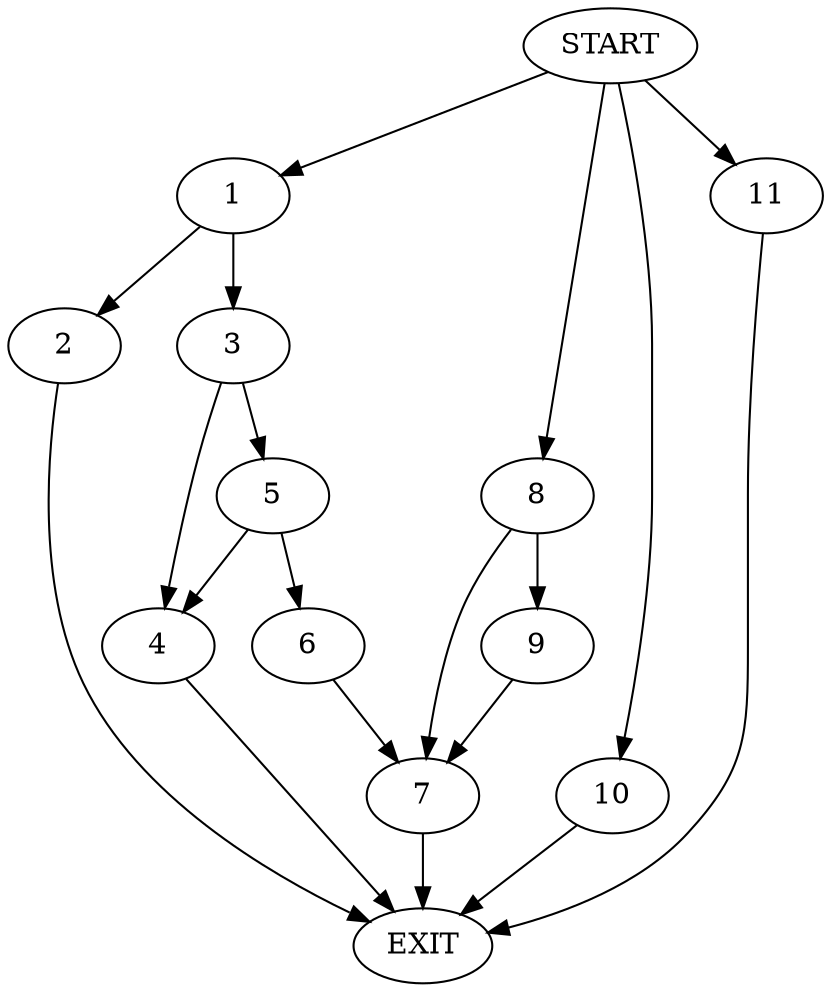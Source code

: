 digraph {
0 [label="START"]
12 [label="EXIT"]
0 -> 1
1 -> 2
1 -> 3
3 -> 4
3 -> 5
2 -> 12
4 -> 12
5 -> 4
5 -> 6
6 -> 7
7 -> 12
0 -> 8
8 -> 9
8 -> 7
9 -> 7
0 -> 10
10 -> 12
0 -> 11
11 -> 12
}
